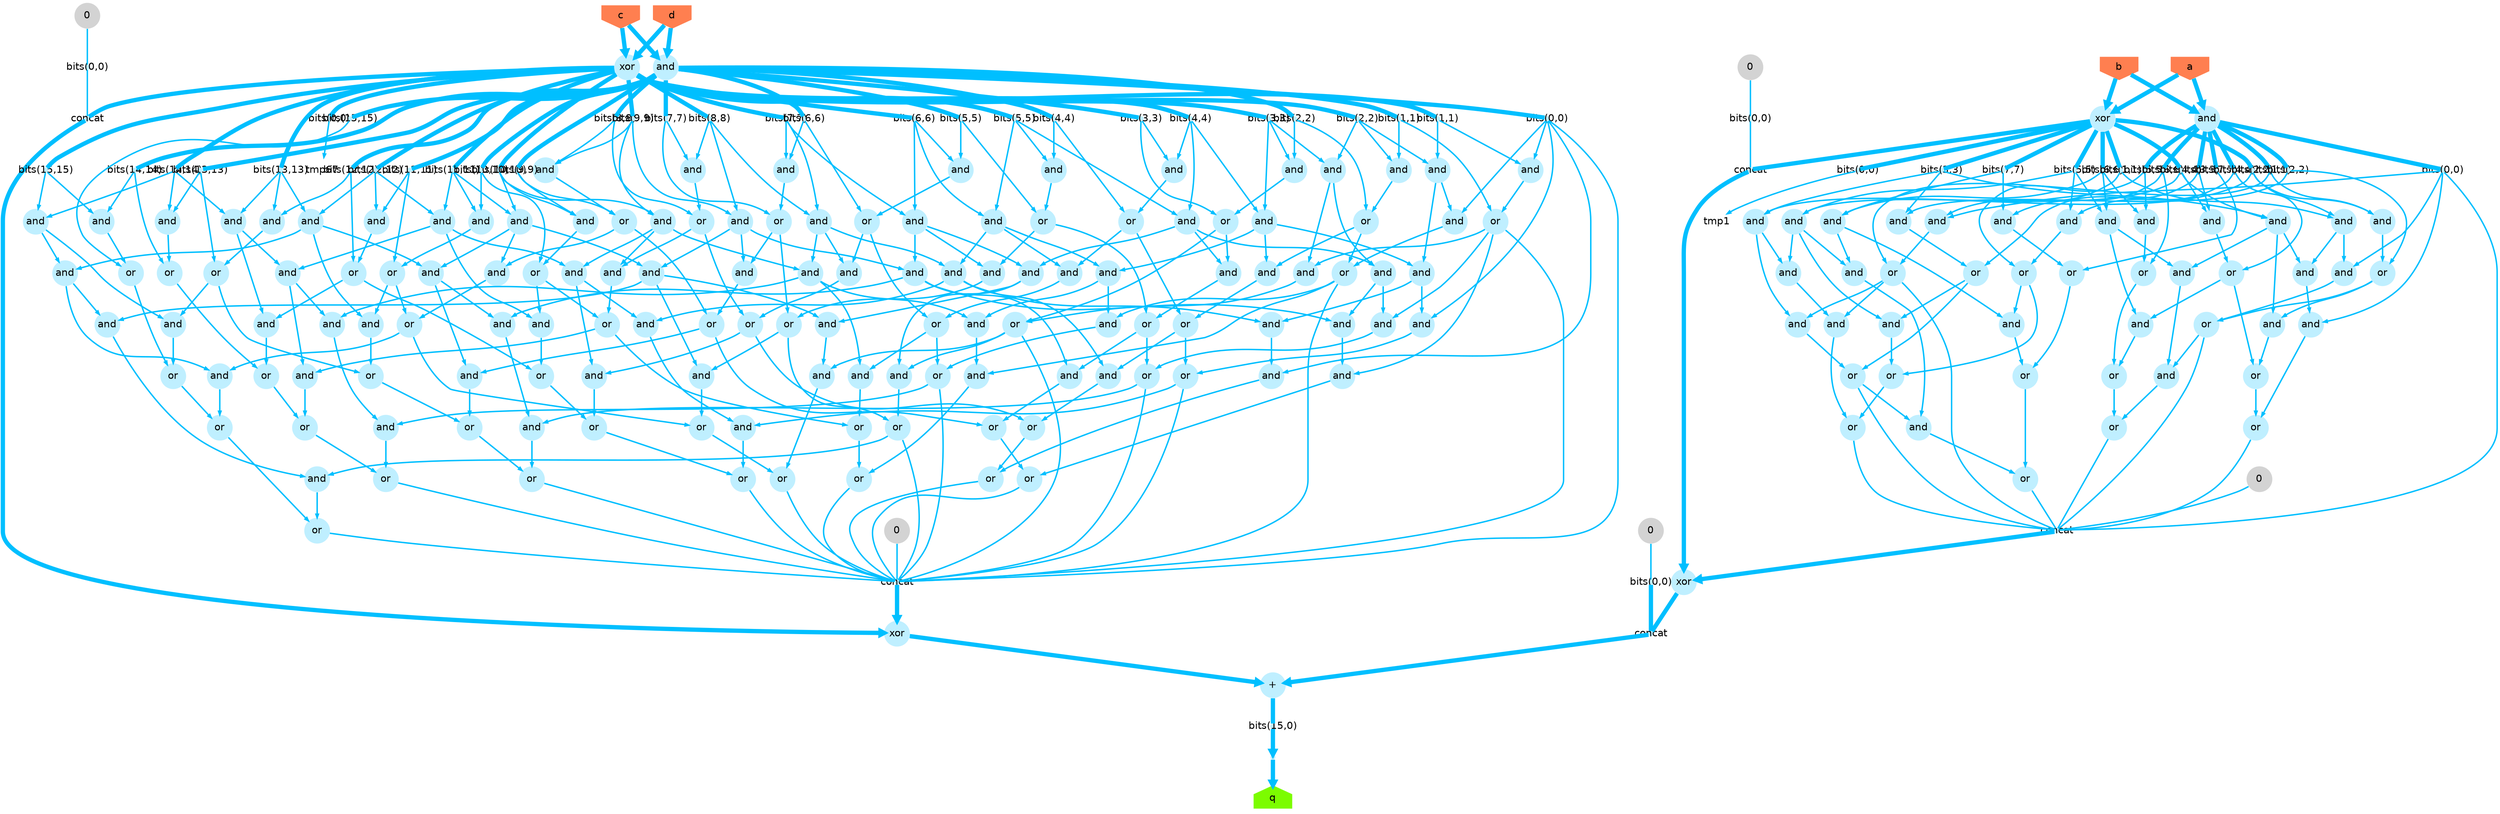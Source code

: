               digraph g {

              graph [splines="spline"];
              node [shape=circle, style=filled, fillcolor=lightblue1,
                    fontcolor=black, fontname=helvetica, penwidth=0,
                    fixedsize=true];
              edge [labelfloat=false, penwidth=2, color=deepskyblue, arrowsize=.5];
                  n0 [label="bits(5,5)", height=.1, width=.1];
    n1 [label="or"];
    n2 [label="or"];
    n3 [label="or"];
    n4 [label="or"];
    n5 [label="and"];
    n6 [label="and"];
    n7 [label="and"];
    n8 [label="and"];
    n9 [label="bits(6,6)", height=.1, width=.1];
    n10 [label="concat", height=.1, width=.1];
    n11 [label="and"];
    n12 [label="and"];
    n13 [label="or"];
    n14 [label="or"];
    n15 [label="or"];
    n16 [label="and"];
    n17 [label="and"];
    n18 [label="concat", height=.1, width=.1];
    n19 [label="and"];
    n20 [label="and"];
    n21 [label="and"];
    n22 [label="or"];
    n23 [label="and"];
    n24 [label="bits(7,7)", height=.1, width=.1];
    n25 [label="and"];
    n26 [label="or"];
    n27 [label="or"];
    n28 [label="and"];
    n29 [label="or"];
    n30 [label="and"];
    n31 [label="and"];
    n32 [label="and"];
    n33 [label="and"];
    n34 [label="and"];
    n35 [label="concat", height=.1, width=.1];
    n36 [label="bits(13,13)", height=.1, width=.1];
    n37 [label="bits(0,0)", height=.1, width=.1];
    n38 [label="and"];
    n39 [label="and"];
    n40 [label="bits(6,6)", height=.1, width=.1];
    n41 [label="bits(14,14)", height=.1, width=.1];
    n42 [label="and"];
    n43 [label="or"];
    n44 [label="and"];
    n45 [label="and"];
    n46 [label="bits(1,1)", height=.1, width=.1];
    n47 [label="and"];
    n48 [label="bits(15,0)", height=.1, width=.1];
    n49 [label="bits(3,3)", height=.1, width=.1];
    n50 [label="and"];
    n51 [label="bits(11,11)", height=.1, width=.1];
    n52 [label="and"];
    n53 [label="and"];
    n54 [label="or"];
    n55 [label="and"];
    n56 [label="and"];
    n57 [label="bits(8,8)", height=.1, width=.1];
    n58 [label="", height=.1, width=.1];
    n59 [label="and"];
    n60 [label="bits(3,3)", height=.1, width=.1];
    n61 [label="or"];
    n62 [label="bits(7,7)", height=.1, width=.1];
    n63 [label="bits(0,0)", height=.1, width=.1];
    n64 [label="bits(7,7)", height=.1, width=.1];
    n65 [label="or"];
    n66 [label="and"];
    n67 [label="or"];
    n68 [label="or"];
    n69 [label="or"];
    n70 [label="bits(7,7)", height=.1, width=.1];
    n71 [label="or"];
    n72 [label="or"];
    n73 [label="bits(5,5)", height=.1, width=.1];
    n74 [label="and"];
    n75 [label="and"];
    n76 [label="and"];
    n77 [label="bits(4,4)", height=.1, width=.1];
    n78 [label="bits(14,14)", height=.1, width=.1];
    n79 [label="bits(12,12)", height=.1, width=.1];
    n80 [label="or"];
    n81 [label="and"];
    n82 [label="and"];
    n83 [label="and"];
    n84 [label="or"];
    n85 [label="and"];
    n86 [label="and"];
    n87 [label="or"];
    n88 [label="and"];
    n89 [label="and"];
    n90 [label="bits(9,9)", height=.1, width=.1];
    n91 [label="bits(0,0)", height=.1, width=.1];
    n92 [label="and"];
    n93 [label="and"];
    n94 [label="or"];
    n95 [label="or"];
    n96 [label="or"];
    n97 [label="or"];
    n98 [label="bits(15,15)", height=.1, width=.1];
    n99 [label="bits(13,13)", height=.1, width=.1];
    n100 [label="concat", height=.1, width=.1];
    n101 [label="and"];
    n102 [label="or"];
    n103 [label="and"];
    n104 [label="and"];
    n105 [label="bits(1,1)", height=.1, width=.1];
    n106 [label="or"];
    n107 [label="and"];
    n108 [label="or"];
    n109 [label="bits(11,11)", height=.1, width=.1];
    n110 [label="or"];
    n111 [label="and"];
    n112 [label="and"];
    n113 [label="and"];
    n114 [label="bits(5,5)", height=.1, width=.1];
    n115 [label="and"];
    n116 [label="bits(5,5)", height=.1, width=.1];
    n117 [label="bits(8,8)", height=.1, width=.1];
    n118 [label="and"];
    n119 [label="or"];
    n120 [label="bits(0,0)", height=.1, width=.1];
    n121 [label="bits(0,0)", height=.1, width=.1];
    n122 [label="bits(1,1)", height=.1, width=.1];
    n123 [label="and"];
    n124 [label="and"];
    n125 [label="or"];
    n126 [label="and"];
    n127 [label="or"];
    n128 [label="and"];
    n129 [label="xor"];
    n130 [label="bits(0,0)", height=.1, width=.1];
    n131 [label="and"];
    n132 [label="and"];
    n133 [label="and"];
    n134 [label="or"];
    n135 [label="xor"];
    n136 [label="or"];
    n137 [label="or"];
    n138 [label="or"];
    n139 [label="and"];
    n140 [label="and"];
    n141 [label="and"];
    n142 [label="and"];
    n143 [label="and"];
    n144 [label="and"];
    n145 [label="and"];
    n146 [label="or"];
    n147 [label="bits(2,2)", height=.1, width=.1];
    n148 [label="or"];
    n149 [label="or"];
    n150 [label="and"];
    n151 [label="and"];
    n152 [label="and"];
    n153 [label="or"];
    n154 [label="or"];
    n155 [label="and"];
    n156 [label="and"];
    n157 [label="or"];
    n158 [label="bits(6,6)", height=.1, width=.1];
    n159 [label="and"];
    n160 [label="bits(4,4)", height=.1, width=.1];
    n161 [label="concat", height=.1, width=.1];
    n162 [label="and"];
    n163 [label="and"];
    n164 [label="or"];
    n165 [label="and"];
    n166 [label="and"];
    n167 [label="and"];
    n168 [label="or"];
    n169 [label="and"];
    n170 [label="or"];
    n171 [label="and"];
    n172 [label="or"];
    n173 [label="or"];
    n174 [label="and"];
    n175 [label="and"];
    n176 [label="bits(4,4)", height=.1, width=.1];
    n177 [label="and"];
    n178 [label="or"];
    n179 [label="bits(6,6)", height=.1, width=.1];
    n180 [label="xor"];
    n181 [label="and"];
    n182 [label="or"];
    n183 [label="or"];
    n184 [label="or"];
    n185 [label="or"];
    n186 [label="and"];
    n187 [label="or"];
    n188 [label="and"];
    n189 [label="or"];
    n190 [label="and"];
    n191 [label="bits(12,12)", height=.1, width=.1];
    n192 [label="and"];
    n193 [label="bits(10,10)", height=.1, width=.1];
    n194 [label="and"];
    n195 [label="and"];
    n196 [label="or"];
    n197 [label="or"];
    n198 [label="and"];
    n199 [label="and"];
    n200 [label="or"];
    n201 [label="and"];
    n202 [label="and"];
    n203 [label="or"];
    n204 [label="bits(2,2)", height=.1, width=.1];
    n205 [label="bits(10,10)", height=.1, width=.1];
    n206 [label="and"];
    n207 [label="and"];
    n208 [label="and"];
    n209 [label="or"];
    n210 [label="or"];
    n211 [label="and"];
    n212 [label="bits(9,9)", height=.1, width=.1];
    n213 [label="and"];
    n214 [label="and"];
    n215 [label="and"];
    n216 [label="and"];
    n217 [label="and"];
    n218 [label="+"];
    n219 [label="bits(2,2)", height=.1, width=.1];
    n220 [label="and"];
    n221 [label="and"];
    n222 [label="xor"];
    n223 [label="or"];
    n224 [label="and"];
    n225 [label="bits(3,3)", height=.1, width=.1];
    n226 [label="bits(0,0)", height=.1, width=.1];
    n227 [label="bits(15,15)", height=.1, width=.1];
    n228 [label="or"];
    n229 [label="bits(4,4)", height=.1, width=.1];
    n230 [label="or"];
    n231 [label="and"];
    n232 [label="and"];
    n233 [label="and"];
    n234 [label="and"];
    n235 [label="and"];
    n236 [label="and"];
    n237 [label="or"];
    n238 [label="bits(1,1)", height=.1, width=.1];
    n239 [label="bits(2,2)", height=.1, width=.1];
    n240 [label="bits(3,3)", height=.1, width=.1];
    n241 [label="d", shape=invhouse, fillcolor=coral];
    n242 [label="0", shape=circle, fillcolor=lightgrey];
    n243 [label="c", shape=invhouse, fillcolor=coral];
    n244 [label="0", shape=circle, fillcolor=lightgrey];
    n245 [label="q", shape=house, fillcolor=lawngreen];
    n246 [label="b", shape=invhouse, fillcolor=coral];
    n247 [label="0", shape=circle, fillcolor=lightgrey];
    n248 [label="0", shape=circle, fillcolor=lightgrey];
    n249 [label="a", shape=invhouse, fillcolor=coral];
    n250 [label="tmp67", shape=circle, fillcolor=none];
    n251 [label="tmp1", shape=circle, fillcolor=none];
    n252 [label="0", shape=circle, fillcolor=lightgrey];
   n0 -> n95 [label="", penwidth="2", arrowhead="normal"];
   n0 -> n150 [label="", penwidth="2", arrowhead="normal"];
   n1 -> n148 [label="", penwidth="2", arrowhead="normal"];
   n2 -> n170 [label="", penwidth="2", arrowhead="normal"];
   n3 -> n153 [label="", penwidth="2", arrowhead="normal"];
   n4 -> n161 [label="", penwidth="2", arrowhead="none"];
   n5 -> n200 [label="", penwidth="2", arrowhead="normal"];
   n6 -> n50 [label="", penwidth="2", arrowhead="normal"];
   n6 -> n115 [label="", penwidth="2", arrowhead="normal"];
   n6 -> n126 [label="", penwidth="2", arrowhead="normal"];
   n7 -> n148 [label="", penwidth="2", arrowhead="normal"];
   n8 -> n30 [label="", penwidth="2", arrowhead="normal"];
   n8 -> n199 [label="", penwidth="2", arrowhead="normal"];
   n9 -> n32 [label="", penwidth="2", arrowhead="normal"];
   n9 -> n150 [label="", penwidth="2", arrowhead="normal"];
   n9 -> n201 [label="", penwidth="2", arrowhead="normal"];
   n10 -> n180 [label="", penwidth="6", arrowhead="normal"];
   n11 -> n154 [label="", penwidth="2", arrowhead="normal"];
   n12 -> n166 [label="", penwidth="2", arrowhead="normal"];
   n12 -> n224 [label="", penwidth="2", arrowhead="normal"];
   n13 -> n84 [label="", penwidth="2", arrowhead="normal"];
   n14 -> n113 [label="", penwidth="2", arrowhead="normal"];
   n14 -> n161 [label="", penwidth="2", arrowhead="none"];
   n15 -> n100 [label="", penwidth="2", arrowhead="none"];
   n16 -> n189 [label="", penwidth="2", arrowhead="normal"];
   n17 -> n106 [label="", penwidth="2", arrowhead="normal"];
   n18 -> n218 [label="", penwidth="6", arrowhead="normal"];
   n19 -> n110 [label="", penwidth="2", arrowhead="normal"];
   n20 -> n67 [label="", penwidth="2", arrowhead="normal"];
   n21 -> n203 [label="", penwidth="2", arrowhead="normal"];
   n22 -> n207 [label="", penwidth="2", arrowhead="normal"];
   n22 -> n228 [label="", penwidth="2", arrowhead="normal"];
   n23 -> n84 [label="", penwidth="2", arrowhead="normal"];
   n24 -> n188 [label="", penwidth="2", arrowhead="normal"];
   n24 -> n201 [label="", penwidth="2", arrowhead="normal"];
   n25 -> n89 [label="", penwidth="2", arrowhead="normal"];
   n25 -> n234 [label="", penwidth="2", arrowhead="normal"];
   n26 -> n7 [label="", penwidth="2", arrowhead="normal"];
   n26 -> n21 [label="", penwidth="2", arrowhead="normal"];
   n26 -> n100 [label="", penwidth="2", arrowhead="none"];
   n27 -> n87 [label="", penwidth="2", arrowhead="normal"];
   n28 -> n33 [label="", penwidth="2", arrowhead="normal"];
   n28 -> n34 [label="", penwidth="2", arrowhead="normal"];
   n28 -> n215 [label="", penwidth="2", arrowhead="normal"];
   n29 -> n50 [label="", penwidth="2", arrowhead="normal"];
   n29 -> n203 [label="", penwidth="2", arrowhead="normal"];
   n30 -> n134 [label="", penwidth="2", arrowhead="normal"];
   n31 -> n102 [label="", penwidth="2", arrowhead="normal"];
   n32 -> n93 [label="", penwidth="2", arrowhead="normal"];
   n32 -> n139 [label="", penwidth="2", arrowhead="normal"];
   n33 -> n197 [label="", penwidth="2", arrowhead="normal"];
   n34 -> n56 [label="", penwidth="2", arrowhead="normal"];
   n34 -> n92 [label="", penwidth="2", arrowhead="normal"];
   n35 -> n135 [label="", penwidth="6", arrowhead="normal"];
   n36 -> n28 [label="", penwidth="2", arrowhead="normal"];
   n36 -> n101 [label="", penwidth="2", arrowhead="normal"];
   n36 -> n190 [label="", penwidth="2", arrowhead="normal"];
   n37 -> n100 [label="", penwidth="2", arrowhead="none"];
   n37 -> n107 [label="", penwidth="2", arrowhead="normal"];
   n37 -> n151 [label="", penwidth="2", arrowhead="normal"];
   n37 -> n235 [label="", penwidth="2", arrowhead="normal"];
   n38 -> n94 [label="", penwidth="2", arrowhead="normal"];
   n39 -> n0 [label="", penwidth="6", arrowhead="none"];
   n39 -> n37 [label="", penwidth="6", arrowhead="none"];
   n39 -> n49 [label="", penwidth="6", arrowhead="none"];
   n39 -> n64 [label="", penwidth="6", arrowhead="none"];
   n39 -> n122 [label="", penwidth="6", arrowhead="none"];
   n39 -> n147 [label="", penwidth="6", arrowhead="none"];
   n39 -> n176 [label="", penwidth="6", arrowhead="none"];
   n39 -> n179 [label="", penwidth="6", arrowhead="none"];
   n40 -> n145 [label="", penwidth="2", arrowhead="normal"];
   n40 -> n195 [label="", penwidth="2", arrowhead="normal"];
   n40 -> n233 [label="", penwidth="2", arrowhead="normal"];
   n41 -> n11 [label="", penwidth="2", arrowhead="normal"];
   n41 -> n184 [label="", penwidth="2", arrowhead="normal"];
   n42 -> n87 [label="", penwidth="2", arrowhead="normal"];
   n43 -> n125 [label="", penwidth="2", arrowhead="normal"];
   n43 -> n186 [label="", penwidth="2", arrowhead="normal"];
   n44 -> n223 [label="", penwidth="2", arrowhead="normal"];
   n45 -> n47 [label="", penwidth="2", arrowhead="normal"];
   n45 -> n112 [label="", penwidth="2", arrowhead="normal"];
   n45 -> n141 [label="", penwidth="2", arrowhead="normal"];
   n46 -> n108 [label="", penwidth="2", arrowhead="normal"];
   n46 -> n213 [label="", penwidth="2", arrowhead="normal"];
   n47 -> n111 [label="", penwidth="2", arrowhead="normal"];
   n47 -> n231 [label="", penwidth="2", arrowhead="normal"];
   n48 -> n58 [label="", penwidth="6", arrowhead="normal"];
   n49 -> n29 [label="", penwidth="2", arrowhead="normal"];
   n49 -> n152 [label="", penwidth="2", arrowhead="normal"];
   n50 -> n1 [label="", penwidth="2", arrowhead="normal"];
   n51 -> n110 [label="", penwidth="2", arrowhead="normal"];
   n51 -> n214 [label="", penwidth="2", arrowhead="normal"];
   n52 -> n83 [label="", penwidth="2", arrowhead="normal"];
   n52 -> n206 [label="", penwidth="2", arrowhead="normal"];
   n52 -> n215 [label="", penwidth="2", arrowhead="normal"];
   n53 -> n8 [label="", penwidth="2", arrowhead="normal"];
   n53 -> n156 [label="", penwidth="2", arrowhead="normal"];
   n54 -> n61 [label="", penwidth="2", arrowhead="normal"];
   n55 -> n104 [label="", penwidth="2", arrowhead="normal"];
   n55 -> n128 [label="", penwidth="2", arrowhead="normal"];
   n55 -> n199 [label="", penwidth="2", arrowhead="normal"];
   n56 -> n23 [label="", penwidth="2", arrowhead="normal"];
   n57 -> n68 [label="", penwidth="2", arrowhead="normal"];
   n57 -> n85 [label="", penwidth="2", arrowhead="normal"];
   n58 -> n245 [label="", penwidth="6", arrowhead="normal"];
   n59 -> n29 [label="", penwidth="2", arrowhead="normal"];
   n60 -> n17 [label="", penwidth="2", arrowhead="normal"];
   n60 -> n71 [label="", penwidth="2", arrowhead="normal"];
   n61 -> n161 [label="", penwidth="2", arrowhead="none"];
   n62 -> n232 [label="", penwidth="2", arrowhead="normal"];
   n62 -> n237 [label="", penwidth="2", arrowhead="normal"];
   n63 -> n250 [label="", penwidth="2", arrowhead="normal"];
   n64 -> n97 [label="", penwidth="2", arrowhead="normal"];
   n65 -> n20 [label="", penwidth="2", arrowhead="normal"];
   n65 -> n42 [label="", penwidth="2", arrowhead="normal"];
   n65 -> n161 [label="", penwidth="2", arrowhead="none"];
   n66 -> n42 [label="", penwidth="2", arrowhead="normal"];
   n67 -> n159 [label="", penwidth="2", arrowhead="normal"];
   n67 -> n161 [label="", penwidth="2", arrowhead="none"];
   n68 -> n75 [label="", penwidth="2", arrowhead="normal"];
   n68 -> n172 [label="", penwidth="2", arrowhead="normal"];
   n69 -> n146 [label="", penwidth="2", arrowhead="normal"];
   n70 -> n175 [label="", penwidth="2", arrowhead="normal"];
   n70 -> n194 [label="", penwidth="2", arrowhead="normal"];
   n70 -> n195 [label="", penwidth="2", arrowhead="normal"];
   n71 -> n124 [label="", penwidth="2", arrowhead="normal"];
   n71 -> n196 [label="", penwidth="2", arrowhead="normal"];
   n72 -> n3 [label="", penwidth="2", arrowhead="normal"];
   n72 -> n139 [label="", penwidth="2", arrowhead="normal"];
   n73 -> n6 [label="", penwidth="2", arrowhead="normal"];
   n73 -> n32 [label="", penwidth="2", arrowhead="normal"];
   n73 -> n163 [label="", penwidth="2", arrowhead="normal"];
   n74 -> n34 [label="", penwidth="2", arrowhead="normal"];
   n74 -> n162 [label="", penwidth="2", arrowhead="normal"];
   n75 -> n127 [label="", penwidth="2", arrowhead="normal"];
   n76 -> n93 [label="", penwidth="2", arrowhead="normal"];
   n76 -> n181 [label="", penwidth="2", arrowhead="normal"];
   n76 -> n202 [label="", penwidth="2", arrowhead="normal"];
   n77 -> n6 [label="", penwidth="2", arrowhead="normal"];
   n77 -> n76 [label="", penwidth="2", arrowhead="normal"];
   n77 -> n152 [label="", penwidth="2", arrowhead="normal"];
   n78 -> n74 [label="", penwidth="2", arrowhead="normal"];
   n78 -> n103 [label="", penwidth="2", arrowhead="normal"];
   n78 -> n190 [label="", penwidth="2", arrowhead="normal"];
   n79 -> n101 [label="", penwidth="2", arrowhead="normal"];
   n79 -> n157 [label="", penwidth="2", arrowhead="normal"];
   n80 -> n102 [label="", penwidth="2", arrowhead="normal"];
   n80 -> n169 [label="", penwidth="2", arrowhead="normal"];
   n81 -> n71 [label="", penwidth="2", arrowhead="normal"];
   n82 -> n89 [label="", penwidth="2", arrowhead="normal"];
   n82 -> n144 [label="", penwidth="2", arrowhead="normal"];
   n82 -> n208 [label="", penwidth="2", arrowhead="normal"];
   n83 -> n178 [label="", penwidth="2", arrowhead="normal"];
   n84 -> n161 [label="", penwidth="2", arrowhead="none"];
   n85 -> n209 [label="", penwidth="2", arrowhead="normal"];
   n86 -> n4 [label="", penwidth="2", arrowhead="normal"];
   n87 -> n161 [label="", penwidth="2", arrowhead="none"];
   n88 -> n196 [label="", penwidth="2", arrowhead="normal"];
   n89 -> n86 [label="", penwidth="2", arrowhead="normal"];
   n90 -> n174 [label="", penwidth="2", arrowhead="normal"];
   n90 -> n209 [label="", penwidth="2", arrowhead="normal"];
   n91 -> n18 [label="", penwidth="6", arrowhead="none"];
   n92 -> n13 [label="", penwidth="2", arrowhead="normal"];
   n93 -> n216 [label="", penwidth="2", arrowhead="normal"];
   n94 -> n100 [label="", penwidth="2", arrowhead="none"];
   n95 -> n1 [label="", penwidth="2", arrowhead="normal"];
   n95 -> n44 [label="", penwidth="2", arrowhead="normal"];
   n96 -> n2 [label="", penwidth="2", arrowhead="normal"];
   n97 -> n223 [label="", penwidth="2", arrowhead="normal"];
   n98 -> n11 [label="", penwidth="2", arrowhead="normal"];
   n98 -> n74 [label="", penwidth="2", arrowhead="normal"];
   n99 -> n103 [label="", penwidth="2", arrowhead="normal"];
   n99 -> n136 [label="", penwidth="2", arrowhead="normal"];
   n100 -> n180 [label="", penwidth="6", arrowhead="normal"];
   n101 -> n136 [label="", penwidth="2", arrowhead="normal"];
   n102 -> n67 [label="", penwidth="2", arrowhead="normal"];
   n102 -> n142 [label="", penwidth="2", arrowhead="normal"];
   n103 -> n184 [label="", penwidth="2", arrowhead="normal"];
   n104 -> n16 [label="", penwidth="2", arrowhead="normal"];
   n105 -> n53 [label="", penwidth="2", arrowhead="normal"];
   n105 -> n220 [label="", penwidth="2", arrowhead="normal"];
   n106 -> n31 [label="", penwidth="2", arrowhead="normal"];
   n106 -> n230 [label="", penwidth="2", arrowhead="normal"];
   n107 -> n153 [label="", penwidth="2", arrowhead="normal"];
   n108 -> n86 [label="", penwidth="2", arrowhead="normal"];
   n108 -> n88 [label="", penwidth="2", arrowhead="normal"];
   n108 -> n161 [label="", penwidth="2", arrowhead="none"];
   n108 -> n234 [label="", penwidth="2", arrowhead="normal"];
   n109 -> n19 [label="", penwidth="2", arrowhead="normal"];
   n109 -> n45 [label="", penwidth="2", arrowhead="normal"];
   n109 -> n52 [label="", penwidth="2", arrowhead="normal"];
   n110 -> n33 [label="", penwidth="2", arrowhead="normal"];
   n110 -> n178 [label="", penwidth="2", arrowhead="normal"];
   n111 -> n159 [label="", penwidth="2", arrowhead="normal"];
   n112 -> n104 [label="", penwidth="2", arrowhead="normal"];
   n112 -> n221 [label="", penwidth="2", arrowhead="normal"];
   n113 -> n61 [label="", penwidth="2", arrowhead="normal"];
   n114 -> n131 [label="", penwidth="2", arrowhead="normal"];
   n114 -> n140 [label="", penwidth="2", arrowhead="normal"];
   n114 -> n233 [label="", penwidth="2", arrowhead="normal"];
   n115 -> n38 [label="", penwidth="2", arrowhead="normal"];
   n116 -> n43 [label="", penwidth="2", arrowhead="normal"];
   n116 -> n145 [label="", penwidth="2", arrowhead="normal"];
   n117 -> n123 [label="", penwidth="2", arrowhead="normal"];
   n117 -> n194 [label="", penwidth="2", arrowhead="normal"];
   n117 -> n232 [label="", penwidth="2", arrowhead="normal"];
   n118 -> n66 [label="", penwidth="2", arrowhead="normal"];
   n118 -> n111 [label="", penwidth="2", arrowhead="normal"];
   n118 -> n142 [label="", penwidth="2", arrowhead="normal"];
   n119 -> n168 [label="", penwidth="2", arrowhead="normal"];
   n119 -> n181 [label="", penwidth="2", arrowhead="normal"];
   n120 -> n30 [label="", penwidth="2", arrowhead="normal"];
   n120 -> n156 [label="", penwidth="2", arrowhead="normal"];
   n120 -> n161 [label="", penwidth="2", arrowhead="none"];
   n120 -> n217 [label="", penwidth="2", arrowhead="normal"];
   n120 -> n220 [label="", penwidth="2", arrowhead="normal"];
   n121 -> n10 [label="", penwidth="2", arrowhead="none"];
   n122 -> n26 [label="", penwidth="2", arrowhead="normal"];
   n122 -> n133 [label="", penwidth="2", arrowhead="normal"];
   n123 -> n82 [label="", penwidth="2", arrowhead="normal"];
   n123 -> n155 [label="", penwidth="2", arrowhead="normal"];
   n123 -> n206 [label="", penwidth="2", arrowhead="normal"];
   n124 -> n125 [label="", penwidth="2", arrowhead="normal"];
   n125 -> n14 [label="", penwidth="2", arrowhead="normal"];
   n125 -> n208 [label="", penwidth="2", arrowhead="normal"];
   n126 -> n7 [label="", penwidth="2", arrowhead="normal"];
   n127 -> n27 [label="", penwidth="2", arrowhead="normal"];
   n127 -> n231 [label="", penwidth="2", arrowhead="normal"];
   n128 -> n69 [label="", penwidth="2", arrowhead="normal"];
   n129 -> n35 [label="", penwidth="6", arrowhead="none"];
   n129 -> n36 [label="", penwidth="6", arrowhead="none"];
   n129 -> n40 [label="", penwidth="6", arrowhead="none"];
   n129 -> n63 [label="", penwidth="6", arrowhead="none"];
   n129 -> n70 [label="", penwidth="6", arrowhead="none"];
   n129 -> n78 [label="", penwidth="6", arrowhead="none"];
   n129 -> n98 [label="", penwidth="6", arrowhead="none"];
   n129 -> n105 [label="", penwidth="6", arrowhead="none"];
   n129 -> n109 [label="", penwidth="6", arrowhead="none"];
   n129 -> n114 [label="", penwidth="6", arrowhead="none"];
   n129 -> n117 [label="", penwidth="6", arrowhead="none"];
   n129 -> n191 [label="", penwidth="6", arrowhead="none"];
   n129 -> n204 [label="", penwidth="6", arrowhead="none"];
   n129 -> n205 [label="", penwidth="6", arrowhead="none"];
   n129 -> n212 [label="", penwidth="6", arrowhead="none"];
   n129 -> n229 [label="", penwidth="6", arrowhead="none"];
   n129 -> n240 [label="", penwidth="6", arrowhead="none"];
   n130 -> n251 [label="", penwidth="2", arrowhead="normal"];
   n131 -> n12 [label="", penwidth="2", arrowhead="normal"];
   n131 -> n25 [label="", penwidth="2", arrowhead="normal"];
   n131 -> n124 [label="", penwidth="2", arrowhead="normal"];
   n132 -> n25 [label="", penwidth="2", arrowhead="normal"];
   n132 -> n88 [label="", penwidth="2", arrowhead="normal"];
   n133 -> n119 [label="", penwidth="2", arrowhead="normal"];
   n134 -> n16 [label="", penwidth="2", arrowhead="normal"];
   n134 -> n161 [label="", penwidth="2", arrowhead="none"];
   n135 -> n218 [label="", penwidth="6", arrowhead="normal"];
   n136 -> n162 [label="", penwidth="2", arrowhead="normal"];
   n136 -> n197 [label="", penwidth="2", arrowhead="normal"];
   n137 -> n164 [label="", penwidth="2", arrowhead="normal"];
   n138 -> n23 [label="", penwidth="2", arrowhead="normal"];
   n138 -> n161 [label="", penwidth="2", arrowhead="none"];
   n139 -> n164 [label="", penwidth="2", arrowhead="normal"];
   n140 -> n43 [label="", penwidth="2", arrowhead="normal"];
   n141 -> n210 [label="", penwidth="2", arrowhead="normal"];
   n142 -> n27 [label="", penwidth="2", arrowhead="normal"];
   n143 -> n8 [label="", penwidth="2", arrowhead="normal"];
   n143 -> n177 [label="", penwidth="2", arrowhead="normal"];
   n143 -> n211 [label="", penwidth="2", arrowhead="normal"];
   n144 -> n113 [label="", penwidth="2", arrowhead="normal"];
   n145 -> n80 [label="", penwidth="2", arrowhead="normal"];
   n146 -> n161 [label="", penwidth="2", arrowhead="none"];
   n147 -> n59 [label="", penwidth="2", arrowhead="normal"];
   n147 -> n119 [label="", penwidth="2", arrowhead="normal"];
   n148 -> n100 [label="", penwidth="2", arrowhead="none"];
   n149 -> n13 [label="", penwidth="2", arrowhead="normal"];
   n150 -> n137 [label="", penwidth="2", arrowhead="normal"];
   n151 -> n26 [label="", penwidth="2", arrowhead="normal"];
   n152 -> n72 [label="", penwidth="2", arrowhead="normal"];
   n153 -> n100 [label="", penwidth="2", arrowhead="none"];
   n154 -> n149 [label="", penwidth="2", arrowhead="normal"];
   n155 -> n22 [label="", penwidth="2", arrowhead="normal"];
   n156 -> n65 [label="", penwidth="2", arrowhead="normal"];
   n157 -> n198 [label="", penwidth="2", arrowhead="normal"];
   n157 -> n210 [label="", penwidth="2", arrowhead="normal"];
   n158 -> n80 [label="", penwidth="2", arrowhead="normal"];
   n158 -> n175 [label="", penwidth="2", arrowhead="normal"];
   n159 -> n170 [label="", penwidth="2", arrowhead="normal"];
   n160 -> n106 [label="", penwidth="2", arrowhead="normal"];
   n160 -> n140 [label="", penwidth="2", arrowhead="normal"];
   n161 -> n135 [label="", penwidth="6", arrowhead="normal"];
   n162 -> n149 [label="", penwidth="2", arrowhead="normal"];
   n163 -> n95 [label="", penwidth="2", arrowhead="normal"];
   n164 -> n15 [label="", penwidth="2", arrowhead="normal"];
   n165 -> n75 [label="", penwidth="2", arrowhead="normal"];
   n165 -> n112 [label="", penwidth="2", arrowhead="normal"];
   n165 -> n118 [label="", penwidth="2", arrowhead="normal"];
   n166 -> n138 [label="", penwidth="2", arrowhead="normal"];
   n167 -> n173 [label="", penwidth="2", arrowhead="normal"];
   n168 -> n100 [label="", penwidth="2", arrowhead="none"];
   n168 -> n216 [label="", penwidth="2", arrowhead="normal"];
   n169 -> n172 [label="", penwidth="2", arrowhead="normal"];
   n170 -> n161 [label="", penwidth="2", arrowhead="none"];
   n171 -> n202 [label="", penwidth="2", arrowhead="normal"];
   n171 -> n235 [label="", penwidth="2", arrowhead="normal"];
   n172 -> n69 [label="", penwidth="2", arrowhead="normal"];
   n172 -> n221 [label="", penwidth="2", arrowhead="normal"];
   n173 -> n200 [label="", penwidth="2", arrowhead="normal"];
   n174 -> n183 [label="", penwidth="2", arrowhead="normal"];
   n175 -> n237 [label="", penwidth="2", arrowhead="normal"];
   n176 -> n72 [label="", penwidth="2", arrowhead="normal"];
   n176 -> n163 [label="", penwidth="2", arrowhead="normal"];
   n177 -> n230 [label="", penwidth="2", arrowhead="normal"];
   n178 -> n92 [label="", penwidth="2", arrowhead="normal"];
   n178 -> n173 [label="", penwidth="2", arrowhead="normal"];
   n179 -> n137 [label="", penwidth="2", arrowhead="normal"];
   n179 -> n188 [label="", penwidth="2", arrowhead="normal"];
   n180 -> n18 [label="", penwidth="6", arrowhead="none"];
   n181 -> n3 [label="", penwidth="2", arrowhead="normal"];
   n182 -> n189 [label="", penwidth="2", arrowhead="normal"];
   n183 -> n127 [label="", penwidth="2", arrowhead="normal"];
   n183 -> n141 [label="", penwidth="2", arrowhead="normal"];
   n184 -> n96 [label="", penwidth="2", arrowhead="normal"];
   n185 -> n65 [label="", penwidth="2", arrowhead="normal"];
   n185 -> n177 [label="", penwidth="2", arrowhead="normal"];
   n186 -> n187 [label="", penwidth="2", arrowhead="normal"];
   n187 -> n138 [label="", penwidth="2", arrowhead="normal"];
   n187 -> n167 [label="", penwidth="2", arrowhead="normal"];
   n188 -> n97 [label="", penwidth="2", arrowhead="normal"];
   n189 -> n161 [label="", penwidth="2", arrowhead="none"];
   n190 -> n47 [label="", penwidth="2", arrowhead="normal"];
   n190 -> n198 [label="", penwidth="2", arrowhead="normal"];
   n191 -> n28 [label="", penwidth="2", arrowhead="normal"];
   n191 -> n45 [label="", penwidth="2", arrowhead="normal"];
   n191 -> n214 [label="", penwidth="2", arrowhead="normal"];
   n192 -> n21 [label="", penwidth="2", arrowhead="normal"];
   n192 -> n126 [label="", penwidth="2", arrowhead="normal"];
   n193 -> n19 [label="", penwidth="2", arrowhead="normal"];
   n193 -> n183 [label="", penwidth="2", arrowhead="normal"];
   n194 -> n55 [label="", penwidth="2", arrowhead="normal"];
   n194 -> n118 [label="", penwidth="2", arrowhead="normal"];
   n194 -> n169 [label="", penwidth="2", arrowhead="normal"];
   n195 -> n12 [label="", penwidth="2", arrowhead="normal"];
   n195 -> n82 [label="", penwidth="2", arrowhead="normal"];
   n195 -> n186 [label="", penwidth="2", arrowhead="normal"];
   n196 -> n5 [label="", penwidth="2", arrowhead="normal"];
   n196 -> n161 [label="", penwidth="2", arrowhead="none"];
   n196 -> n166 [label="", penwidth="2", arrowhead="normal"];
   n197 -> n54 [label="", penwidth="2", arrowhead="normal"];
   n198 -> n96 [label="", penwidth="2", arrowhead="normal"];
   n199 -> n217 [label="", penwidth="2", arrowhead="normal"];
   n200 -> n161 [label="", penwidth="2", arrowhead="none"];
   n201 -> n44 [label="", penwidth="2", arrowhead="normal"];
   n201 -> n115 [label="", penwidth="2", arrowhead="normal"];
   n202 -> n107 [label="", penwidth="2", arrowhead="normal"];
   n203 -> n38 [label="", penwidth="2", arrowhead="normal"];
   n203 -> n100 [label="", penwidth="2", arrowhead="none"];
   n204 -> n53 [label="", penwidth="2", arrowhead="normal"];
   n204 -> n132 [label="", penwidth="2", arrowhead="normal"];
   n204 -> n213 [label="", penwidth="2", arrowhead="normal"];
   n205 -> n52 [label="", penwidth="2", arrowhead="normal"];
   n205 -> n165 [label="", penwidth="2", arrowhead="normal"];
   n205 -> n174 [label="", penwidth="2", arrowhead="normal"];
   n206 -> n56 [label="", penwidth="2", arrowhead="normal"];
   n206 -> n167 [label="", penwidth="2", arrowhead="normal"];
   n206 -> n224 [label="", penwidth="2", arrowhead="normal"];
   n207 -> n54 [label="", penwidth="2", arrowhead="normal"];
   n208 -> n228 [label="", penwidth="2", arrowhead="normal"];
   n209 -> n22 [label="", penwidth="2", arrowhead="normal"];
   n209 -> n83 [label="", penwidth="2", arrowhead="normal"];
   n210 -> n182 [label="", penwidth="2", arrowhead="normal"];
   n211 -> n20 [label="", penwidth="2", arrowhead="normal"];
   n211 -> n66 [label="", penwidth="2", arrowhead="normal"];
   n212 -> n85 [label="", penwidth="2", arrowhead="normal"];
   n212 -> n123 [label="", penwidth="2", arrowhead="normal"];
   n212 -> n165 [label="", penwidth="2", arrowhead="normal"];
   n213 -> n185 [label="", penwidth="2", arrowhead="normal"];
   n214 -> n157 [label="", penwidth="2", arrowhead="normal"];
   n215 -> n144 [label="", penwidth="2", arrowhead="normal"];
   n215 -> n207 [label="", penwidth="2", arrowhead="normal"];
   n216 -> n15 [label="", penwidth="2", arrowhead="normal"];
   n217 -> n146 [label="", penwidth="2", arrowhead="normal"];
   n218 -> n48 [label="", penwidth="6", arrowhead="none"];
   n219 -> n133 [label="", penwidth="2", arrowhead="normal"];
   n219 -> n171 [label="", penwidth="2", arrowhead="normal"];
   n219 -> n192 [label="", penwidth="2", arrowhead="normal"];
   n220 -> n108 [label="", penwidth="2", arrowhead="normal"];
   n221 -> n182 [label="", penwidth="2", arrowhead="normal"];
   n222 -> n9 [label="", penwidth="6", arrowhead="none"];
   n222 -> n10 [label="", penwidth="6", arrowhead="none"];
   n222 -> n24 [label="", penwidth="6", arrowhead="none"];
   n222 -> n73 [label="", penwidth="6", arrowhead="none"];
   n222 -> n77 [label="", penwidth="6", arrowhead="none"];
   n222 -> n130 [label="", penwidth="6", arrowhead="none"];
   n222 -> n219 [label="", penwidth="6", arrowhead="none"];
   n222 -> n225 [label="", penwidth="6", arrowhead="none"];
   n222 -> n238 [label="", penwidth="6", arrowhead="none"];
   n223 -> n94 [label="", penwidth="2", arrowhead="normal"];
   n224 -> n5 [label="", penwidth="2", arrowhead="normal"];
   n225 -> n59 [label="", penwidth="2", arrowhead="normal"];
   n225 -> n76 [label="", penwidth="2", arrowhead="normal"];
   n225 -> n192 [label="", penwidth="2", arrowhead="normal"];
   n226 -> n35 [label="", penwidth="2", arrowhead="none"];
   n227 -> n154 [label="", penwidth="2", arrowhead="normal"];
   n228 -> n4 [label="", penwidth="2", arrowhead="normal"];
   n229 -> n17 [label="", penwidth="2", arrowhead="normal"];
   n229 -> n131 [label="", penwidth="2", arrowhead="normal"];
   n229 -> n143 [label="", penwidth="2", arrowhead="normal"];
   n230 -> n128 [label="", penwidth="2", arrowhead="normal"];
   n230 -> n134 [label="", penwidth="2", arrowhead="normal"];
   n231 -> n2 [label="", penwidth="2", arrowhead="normal"];
   n232 -> n68 [label="", penwidth="2", arrowhead="normal"];
   n233 -> n31 [label="", penwidth="2", arrowhead="normal"];
   n233 -> n55 [label="", penwidth="2", arrowhead="normal"];
   n233 -> n211 [label="", penwidth="2", arrowhead="normal"];
   n234 -> n14 [label="", penwidth="2", arrowhead="normal"];
   n235 -> n168 [label="", penwidth="2", arrowhead="normal"];
   n236 -> n41 [label="", penwidth="6", arrowhead="none"];
   n236 -> n46 [label="", penwidth="6", arrowhead="none"];
   n236 -> n51 [label="", penwidth="6", arrowhead="none"];
   n236 -> n57 [label="", penwidth="6", arrowhead="none"];
   n236 -> n60 [label="", penwidth="6", arrowhead="none"];
   n236 -> n62 [label="", penwidth="6", arrowhead="none"];
   n236 -> n79 [label="", penwidth="6", arrowhead="none"];
   n236 -> n90 [label="", penwidth="6", arrowhead="none"];
   n236 -> n99 [label="", penwidth="6", arrowhead="none"];
   n236 -> n116 [label="", penwidth="6", arrowhead="none"];
   n236 -> n120 [label="", penwidth="6", arrowhead="none"];
   n236 -> n158 [label="", penwidth="6", arrowhead="none"];
   n236 -> n160 [label="", penwidth="6", arrowhead="none"];
   n236 -> n193 [label="", penwidth="6", arrowhead="none"];
   n236 -> n227 [label="", penwidth="6", arrowhead="none"];
   n236 -> n239 [label="", penwidth="6", arrowhead="none"];
   n237 -> n155 [label="", penwidth="2", arrowhead="normal"];
   n237 -> n187 [label="", penwidth="2", arrowhead="normal"];
   n238 -> n151 [label="", penwidth="2", arrowhead="normal"];
   n238 -> n171 [label="", penwidth="2", arrowhead="normal"];
   n239 -> n81 [label="", penwidth="2", arrowhead="normal"];
   n239 -> n185 [label="", penwidth="2", arrowhead="normal"];
   n240 -> n81 [label="", penwidth="2", arrowhead="normal"];
   n240 -> n132 [label="", penwidth="2", arrowhead="normal"];
   n240 -> n143 [label="", penwidth="2", arrowhead="normal"];
   n241 -> n129 [label="", penwidth="6", arrowhead="normal"];
   n241 -> n236 [label="", penwidth="6", arrowhead="normal"];
   n242 -> n226 [label="", penwidth="2", arrowhead="none"];
   n243 -> n129 [label="", penwidth="6", arrowhead="normal"];
   n243 -> n236 [label="", penwidth="6", arrowhead="normal"];
   n244 -> n121 [label="", penwidth="2", arrowhead="none"];
   n246 -> n39 [label="", penwidth="6", arrowhead="normal"];
   n246 -> n222 [label="", penwidth="6", arrowhead="normal"];
   n247 -> n91 [label="", penwidth="2", arrowhead="none"];
   n248 -> n161 [label="", penwidth="2", arrowhead="none"];
   n249 -> n39 [label="", penwidth="6", arrowhead="normal"];
   n249 -> n222 [label="", penwidth="6", arrowhead="normal"];
   n252 -> n100 [label="", penwidth="2", arrowhead="none"];
}

